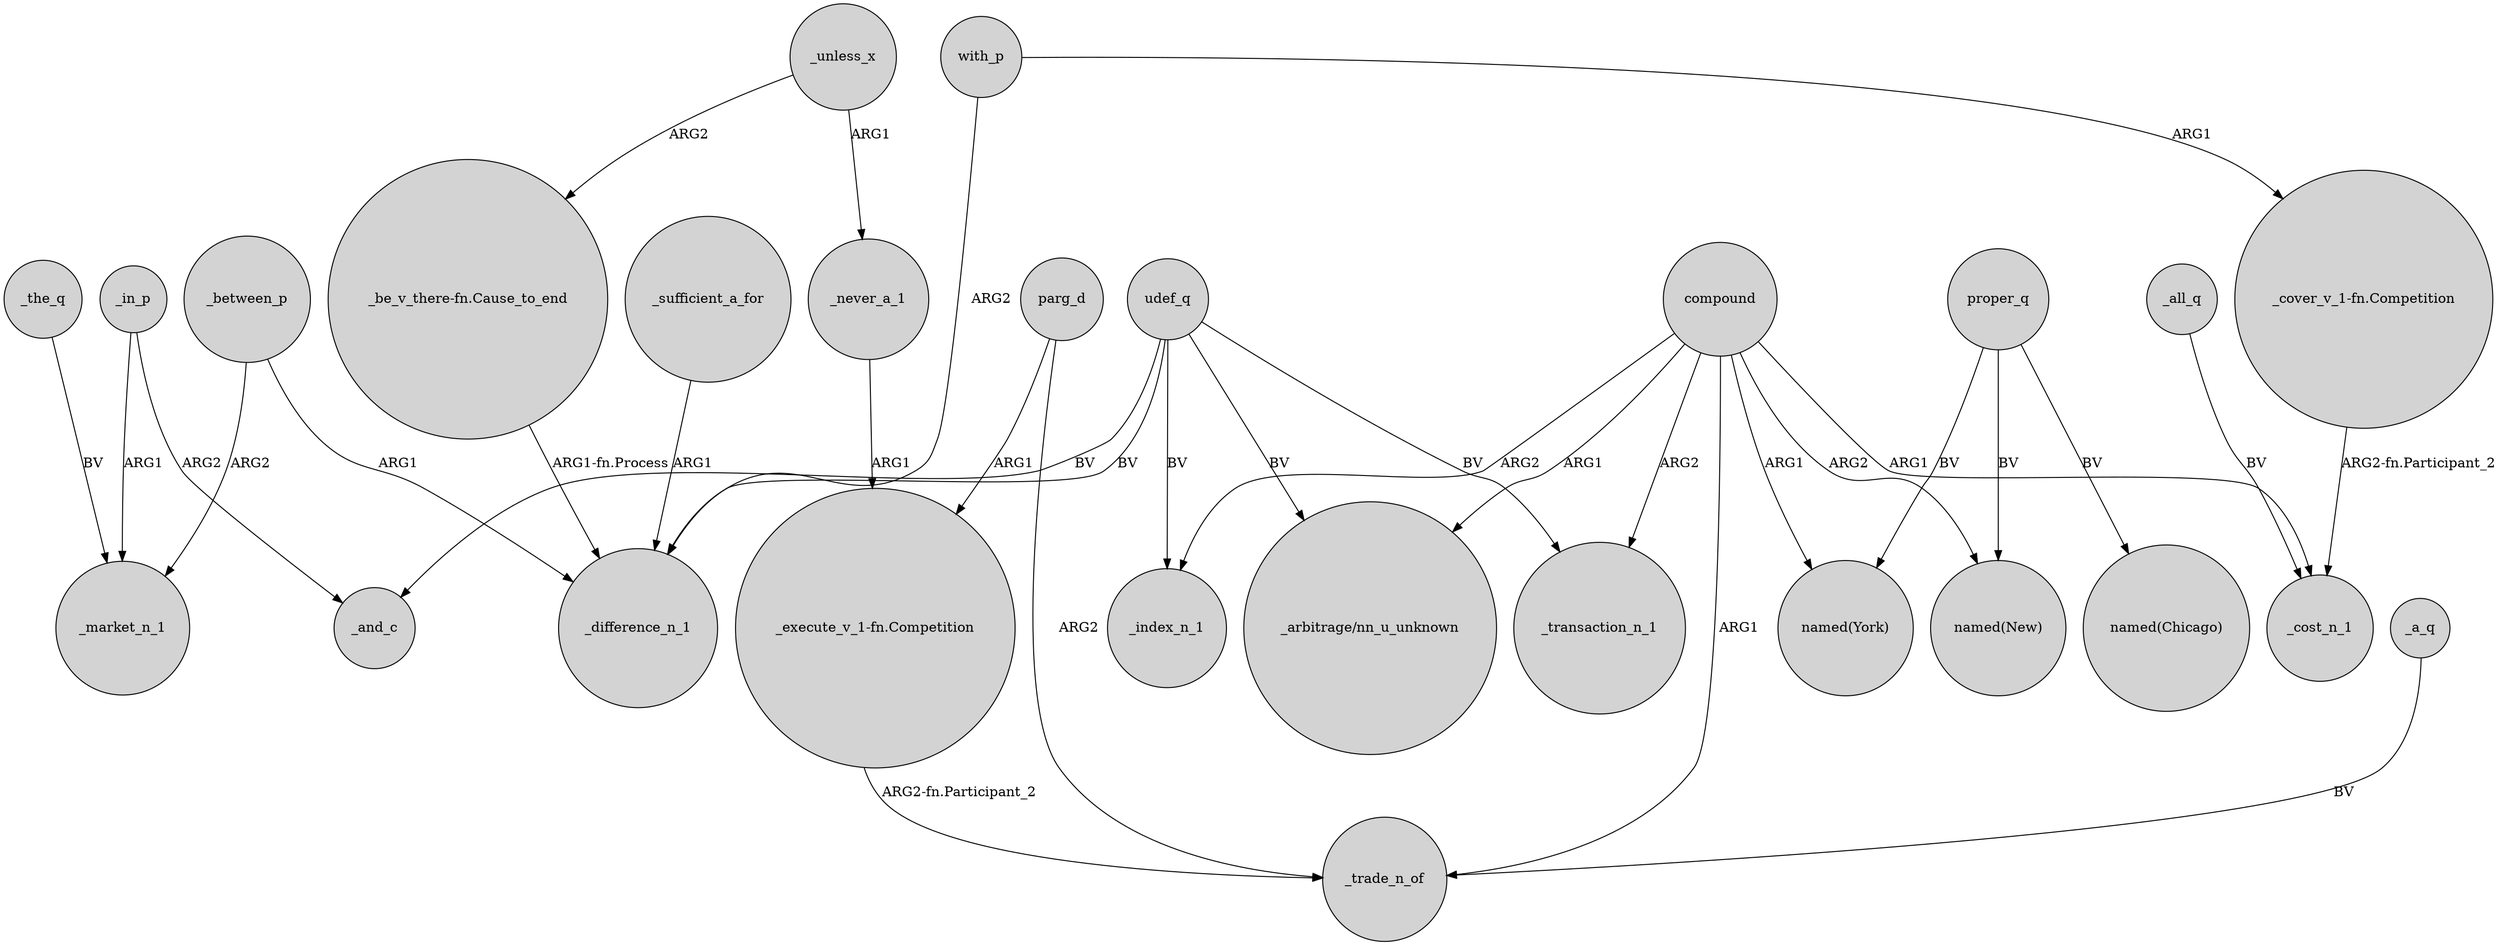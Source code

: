 digraph {
	node [shape=circle style=filled]
	_unless_x -> "_be_v_there-fn.Cause_to_end" [label=ARG2]
	_in_p -> _and_c [label=ARG2]
	"_be_v_there-fn.Cause_to_end" -> _difference_n_1 [label="ARG1-fn.Process"]
	udef_q -> _difference_n_1 [label=BV]
	compound -> "named(New)" [label=ARG2]
	proper_q -> "named(New)" [label=BV]
	compound -> _trade_n_of [label=ARG1]
	_between_p -> _market_n_1 [label=ARG2]
	parg_d -> _trade_n_of [label=ARG2]
	udef_q -> _index_n_1 [label=BV]
	_never_a_1 -> "_execute_v_1-fn.Competition" [label=ARG1]
	udef_q -> _and_c [label=BV]
	_between_p -> _difference_n_1 [label=ARG1]
	_a_q -> _trade_n_of [label=BV]
	parg_d -> "_execute_v_1-fn.Competition" [label=ARG1]
	_in_p -> _market_n_1 [label=ARG1]
	_the_q -> _market_n_1 [label=BV]
	proper_q -> "named(York)" [label=BV]
	compound -> _transaction_n_1 [label=ARG2]
	with_p -> _difference_n_1 [label=ARG2]
	proper_q -> "named(Chicago)" [label=BV]
	udef_q -> "_arbitrage/nn_u_unknown" [label=BV]
	_unless_x -> _never_a_1 [label=ARG1]
	"_execute_v_1-fn.Competition" -> _trade_n_of [label="ARG2-fn.Participant_2"]
	compound -> _index_n_1 [label=ARG2]
	compound -> "_arbitrage/nn_u_unknown" [label=ARG1]
	_sufficient_a_for -> _difference_n_1 [label=ARG1]
	udef_q -> _transaction_n_1 [label=BV]
	_all_q -> _cost_n_1 [label=BV]
	with_p -> "_cover_v_1-fn.Competition" [label=ARG1]
	"_cover_v_1-fn.Competition" -> _cost_n_1 [label="ARG2-fn.Participant_2"]
	compound -> "named(York)" [label=ARG1]
	compound -> _cost_n_1 [label=ARG1]
}
